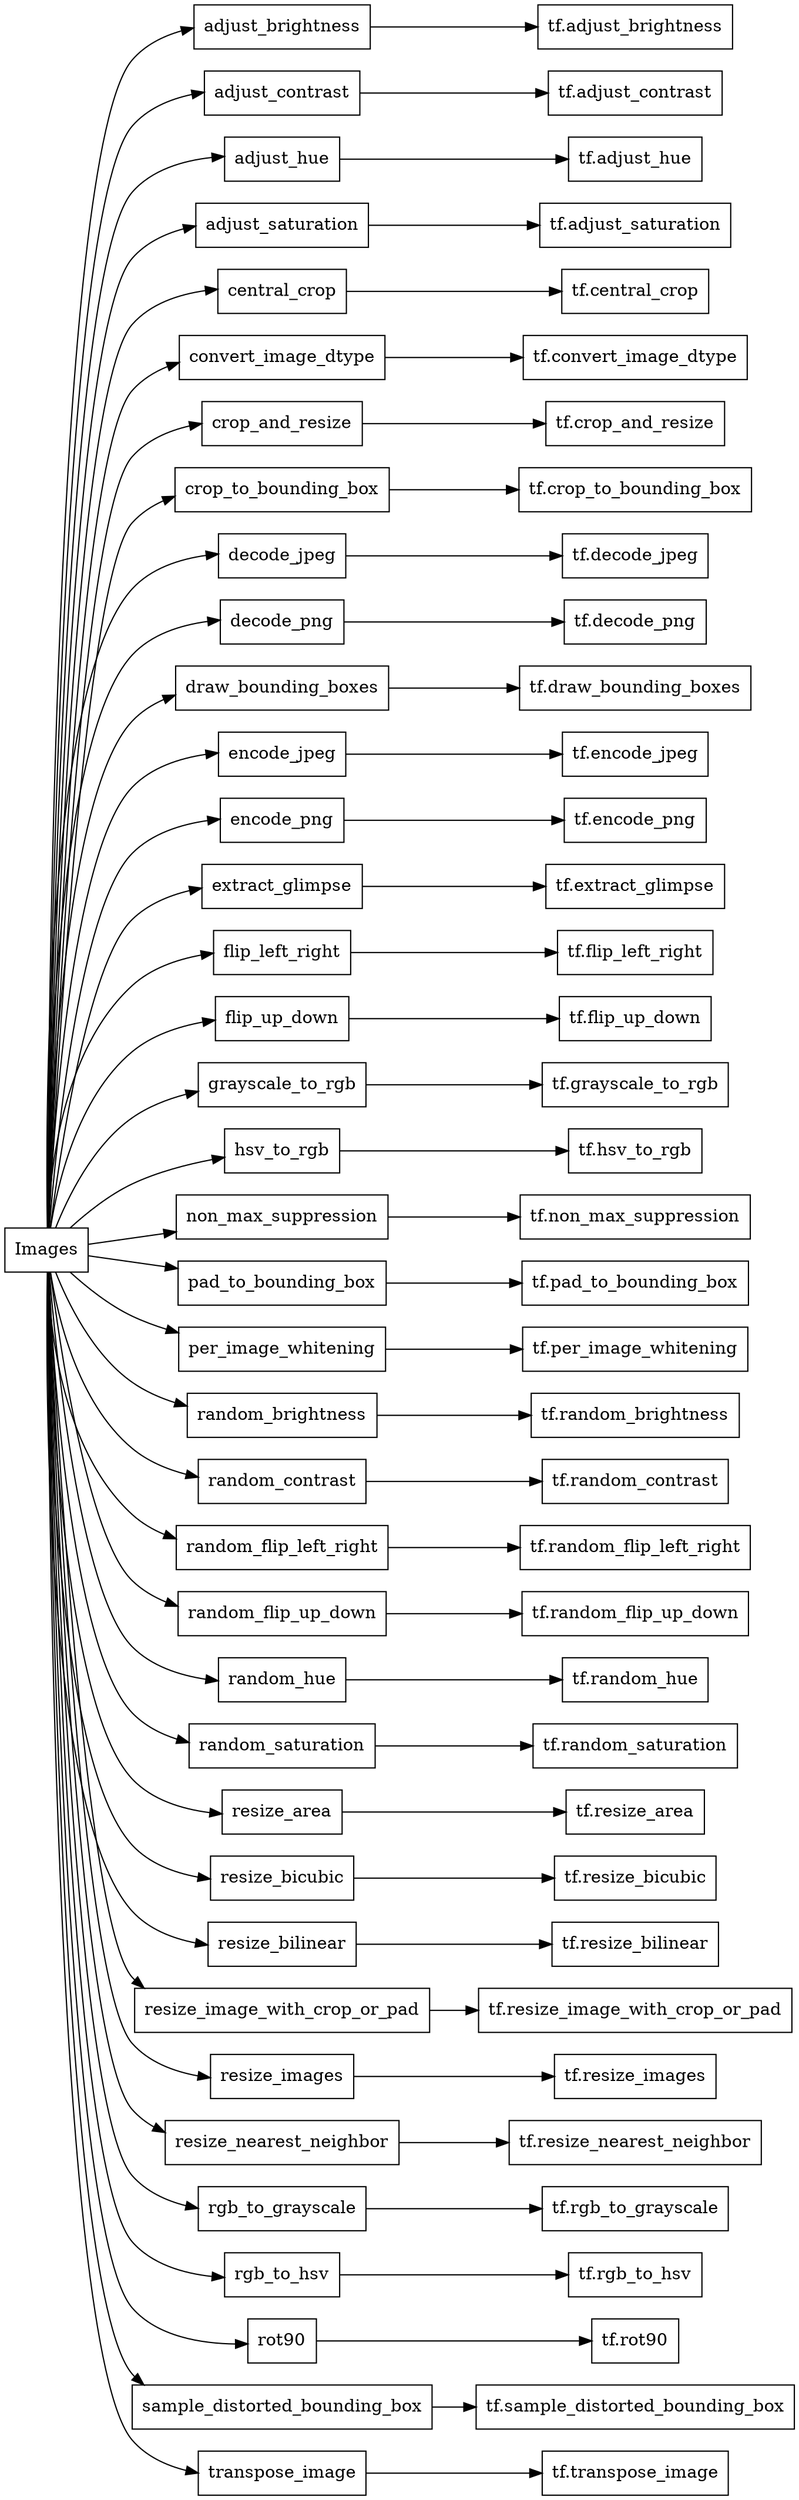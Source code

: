 digraph "Images"{
rankdir="LR"
node [shape="box"]
		"Images" -> "adjust_brightness" -> "tf.adjust_brightness";
		"Images" -> "adjust_contrast" -> "tf.adjust_contrast";
		"Images" -> "adjust_hue" -> "tf.adjust_hue";
		"Images" -> "adjust_saturation" -> "tf.adjust_saturation";
		"Images" -> "central_crop" -> "tf.central_crop";
		"Images" -> "convert_image_dtype" -> "tf.convert_image_dtype";
		"Images" -> "crop_and_resize" -> "tf.crop_and_resize";
		"Images" -> "crop_to_bounding_box" -> "tf.crop_to_bounding_box";
		"Images" -> "decode_jpeg" -> "tf.decode_jpeg";
		"Images" -> "decode_png" -> "tf.decode_png";
		"Images" -> "draw_bounding_boxes" -> "tf.draw_bounding_boxes";
		"Images" -> "encode_jpeg" -> "tf.encode_jpeg";
		"Images" -> "encode_png" -> "tf.encode_png";
		"Images" -> "extract_glimpse" -> "tf.extract_glimpse";
		"Images" -> "flip_left_right" -> "tf.flip_left_right";
		"Images" -> "flip_up_down" -> "tf.flip_up_down";
		"Images" -> "grayscale_to_rgb" -> "tf.grayscale_to_rgb";
		"Images" -> "hsv_to_rgb" -> "tf.hsv_to_rgb";
		"Images" -> "non_max_suppression" -> "tf.non_max_suppression";
		"Images" -> "pad_to_bounding_box" -> "tf.pad_to_bounding_box";
		"Images" -> "per_image_whitening" -> "tf.per_image_whitening";
		"Images" -> "random_brightness" -> "tf.random_brightness";
		"Images" -> "random_contrast" -> "tf.random_contrast";
		"Images" -> "random_flip_left_right" -> "tf.random_flip_left_right";
		"Images" -> "random_flip_up_down" -> "tf.random_flip_up_down";
		"Images" -> "random_hue" -> "tf.random_hue";
		"Images" -> "random_saturation" -> "tf.random_saturation";
		"Images" -> "resize_area" -> "tf.resize_area";
		"Images" -> "resize_bicubic" -> "tf.resize_bicubic";
		"Images" -> "resize_bilinear" -> "tf.resize_bilinear";
		"Images" -> "resize_image_with_crop_or_pad" -> "tf.resize_image_with_crop_or_pad";
		"Images" -> "resize_images" -> "tf.resize_images";
		"Images" -> "resize_nearest_neighbor" -> "tf.resize_nearest_neighbor";
		"Images" -> "rgb_to_grayscale" -> "tf.rgb_to_grayscale";
		"Images" -> "rgb_to_hsv" -> "tf.rgb_to_hsv";
		"Images" -> "rot90" -> "tf.rot90";
		"Images" -> "sample_distorted_bounding_box" -> "tf.sample_distorted_bounding_box";
		"Images" -> "transpose_image" -> "tf.transpose_image";
}
